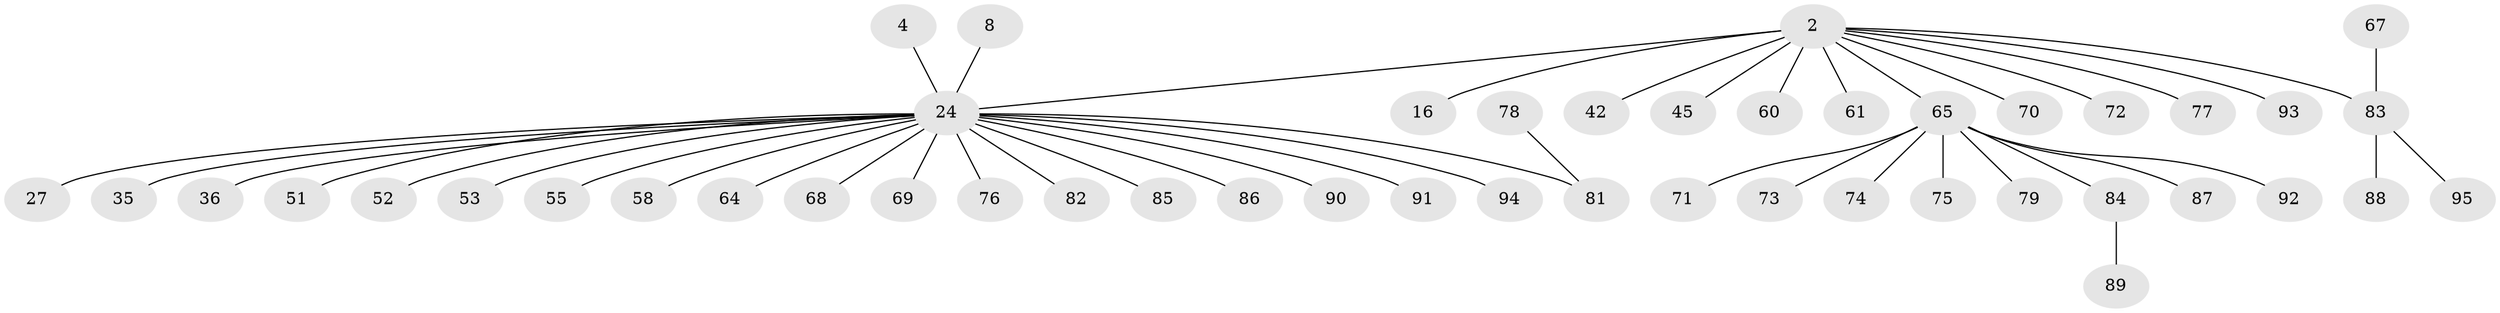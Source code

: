 // original degree distribution, {4: 0.021052631578947368, 14: 0.021052631578947368, 1: 0.5789473684210527, 7: 0.010526315789473684, 2: 0.25263157894736843, 3: 0.07368421052631578, 6: 0.010526315789473684, 5: 0.021052631578947368, 9: 0.010526315789473684}
// Generated by graph-tools (version 1.1) at 2025/50/03/04/25 21:50:36]
// undirected, 47 vertices, 46 edges
graph export_dot {
graph [start="1"]
  node [color=gray90,style=filled];
  2;
  4;
  8;
  16;
  24 [super="+1+18+9"];
  27;
  35;
  36;
  42;
  45;
  51;
  52;
  53;
  55 [super="+30"];
  58 [super="+22"];
  60 [super="+56"];
  61;
  64;
  65 [super="+5+7+13+14+19+21+33+23+48+57"];
  67;
  68;
  69 [super="+50"];
  70;
  71;
  72 [super="+63"];
  73;
  74;
  75;
  76 [super="+32"];
  77;
  78;
  79;
  81 [super="+11"];
  82 [super="+49+62"];
  83 [super="+38+59"];
  84 [super="+20+43+46+54+80+66"];
  85;
  86;
  87;
  88;
  89;
  90 [super="+41+47"];
  91;
  92;
  93;
  94;
  95;
  2 -- 16;
  2 -- 42;
  2 -- 45;
  2 -- 61;
  2 -- 70;
  2 -- 77;
  2 -- 93;
  2 -- 65;
  2 -- 24 [weight=3];
  2 -- 83;
  2 -- 60;
  2 -- 72;
  4 -- 24;
  8 -- 24;
  24 -- 53;
  24 -- 68;
  24 -- 85;
  24 -- 86;
  24 -- 91;
  24 -- 27;
  24 -- 94;
  24 -- 64;
  24 -- 35;
  24 -- 36;
  24 -- 81;
  24 -- 51;
  24 -- 52;
  24 -- 90;
  24 -- 82;
  24 -- 58;
  24 -- 55;
  24 -- 76;
  24 -- 69;
  65 -- 73;
  65 -- 75;
  65 -- 92;
  65 -- 79;
  65 -- 87;
  65 -- 84;
  65 -- 74;
  65 -- 71;
  67 -- 83;
  78 -- 81;
  83 -- 95;
  83 -- 88;
  84 -- 89;
}
